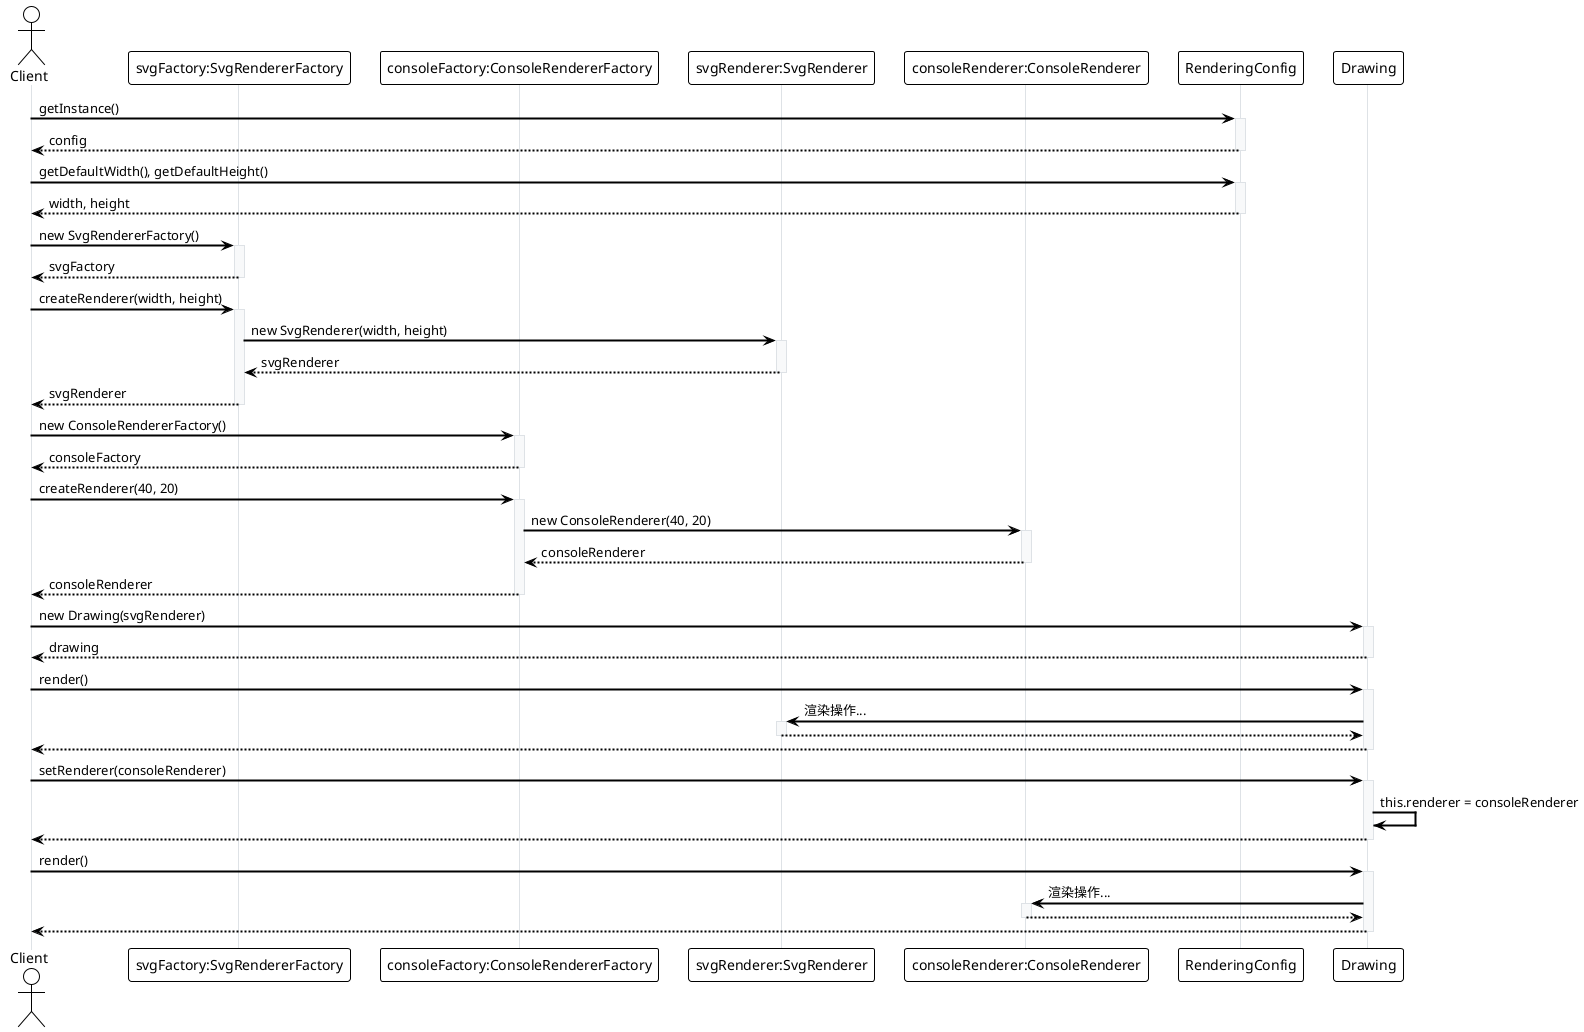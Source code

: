 @startuml 抽象工厂模式序列图

!theme plain
skinparam sequenceArrowThickness 2
skinparam sequenceGroupBorderThickness 2
skinparam noteBorderThickness 2
skinparam sequenceLifeLineBorderColor #DEE2E6
skinparam sequenceLifeLineBackgroundColor #F8F9FA

actor Client
participant "svgFactory:SvgRendererFactory" as SvgFactory
participant "consoleFactory:ConsoleRendererFactory" as ConsoleFactory
participant "svgRenderer:SvgRenderer" as SvgRenderer
participant "consoleRenderer:ConsoleRenderer" as ConsoleRenderer
participant RenderingConfig
participant Drawing

' 获取配置
Client -> RenderingConfig : getInstance()
activate RenderingConfig
RenderingConfig --> Client : config
deactivate RenderingConfig

Client -> RenderingConfig : getDefaultWidth(), getDefaultHeight()
activate RenderingConfig
RenderingConfig --> Client : width, height
deactivate RenderingConfig

' 创建SVG渲染器工厂
Client -> SvgFactory : new SvgRendererFactory()
activate SvgFactory
SvgFactory --> Client : svgFactory
deactivate SvgFactory

' 使用SVG工厂创建渲染器
Client -> SvgFactory : createRenderer(width, height)
activate SvgFactory
SvgFactory -> SvgRenderer : new SvgRenderer(width, height)
activate SvgRenderer
SvgRenderer --> SvgFactory : svgRenderer
deactivate SvgRenderer
SvgFactory --> Client : svgRenderer
deactivate SvgFactory

' 创建控制台渲染器工厂
Client -> ConsoleFactory : new ConsoleRendererFactory()
activate ConsoleFactory
ConsoleFactory --> Client : consoleFactory
deactivate ConsoleFactory

' 使用控制台工厂创建渲染器
Client -> ConsoleFactory : createRenderer(40, 20)
activate ConsoleFactory
ConsoleFactory -> ConsoleRenderer : new ConsoleRenderer(40, 20)
activate ConsoleRenderer
ConsoleRenderer --> ConsoleFactory : consoleRenderer
deactivate ConsoleRenderer
ConsoleFactory --> Client : consoleRenderer
deactivate ConsoleFactory

' 创建Drawing并使用SVG渲染器
Client -> Drawing : new Drawing(svgRenderer)
activate Drawing
Drawing --> Client : drawing
deactivate Drawing

' 渲染
Client -> Drawing : render()
activate Drawing
Drawing -> SvgRenderer : 渲染操作...
activate SvgRenderer
SvgRenderer --> Drawing
deactivate SvgRenderer
Drawing --> Client
deactivate Drawing

' 切换到控制台渲染器
Client -> Drawing : setRenderer(consoleRenderer)
activate Drawing
Drawing -> Drawing : this.renderer = consoleRenderer
Drawing --> Client
deactivate Drawing

' 使用控制台渲染器渲染
Client -> Drawing : render()
activate Drawing
Drawing -> ConsoleRenderer : 渲染操作...
activate ConsoleRenderer
ConsoleRenderer --> Drawing
deactivate ConsoleRenderer
Drawing --> Client
deactivate Drawing

@enduml 